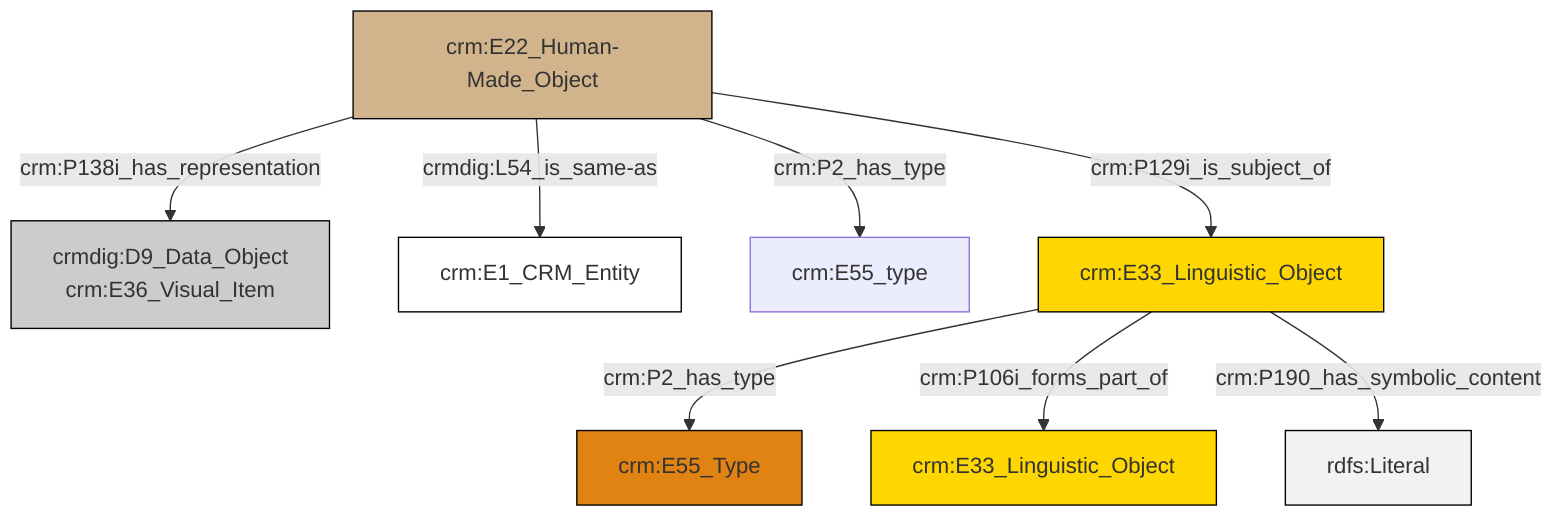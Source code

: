 graph TD
classDef Literal fill:#f2f2f2,stroke:#000000;
classDef CRM_Entity fill:#FFFFFF,stroke:#000000;
classDef Temporal_Entity fill:#00C9E6, stroke:#000000;
classDef Type fill:#E18312, stroke:#000000;
classDef Time-Span fill:#2C9C91, stroke:#000000;
classDef Appellation fill:#FFEB7F, stroke:#000000;
classDef Place fill:#008836, stroke:#000000;
classDef Persistent_Item fill:#B266B2, stroke:#000000;
classDef Conceptual_Object fill:#FFD700, stroke:#000000;
classDef Physical_Thing fill:#D2B48C, stroke:#000000;
classDef Actor fill:#f58aad, stroke:#000000;
classDef PC_Classes fill:#4ce600, stroke:#000000;
classDef Multi fill:#cccccc,stroke:#000000;

4["crm:E22_Human-Made_Object"]:::Physical_Thing -->|crmdig:L54_is_same-as| 5["crm:E1_CRM_Entity"]:::CRM_Entity
4["crm:E22_Human-Made_Object"]:::Physical_Thing -->|crm:P138i_has_representation| 0["crmdig:D9_Data_Object<br>crm:E36_Visual_Item"]:::Multi
4["crm:E22_Human-Made_Object"]:::Physical_Thing -->|crm:P2_has_type| 8["crm:E55_type"]:::Default
4["crm:E22_Human-Made_Object"]:::Physical_Thing -->|crm:P129i_is_subject_of| 13["crm:E33_Linguistic_Object"]:::Conceptual_Object
13["crm:E33_Linguistic_Object"]:::Conceptual_Object -->|crm:P2_has_type| 2["crm:E55_Type"]:::Type
13["crm:E33_Linguistic_Object"]:::Conceptual_Object -->|crm:P106i_forms_part_of| 6["crm:E33_Linguistic_Object"]:::Conceptual_Object
13["crm:E33_Linguistic_Object"]:::Conceptual_Object -->|crm:P190_has_symbolic_content| 16[rdfs:Literal]:::Literal
